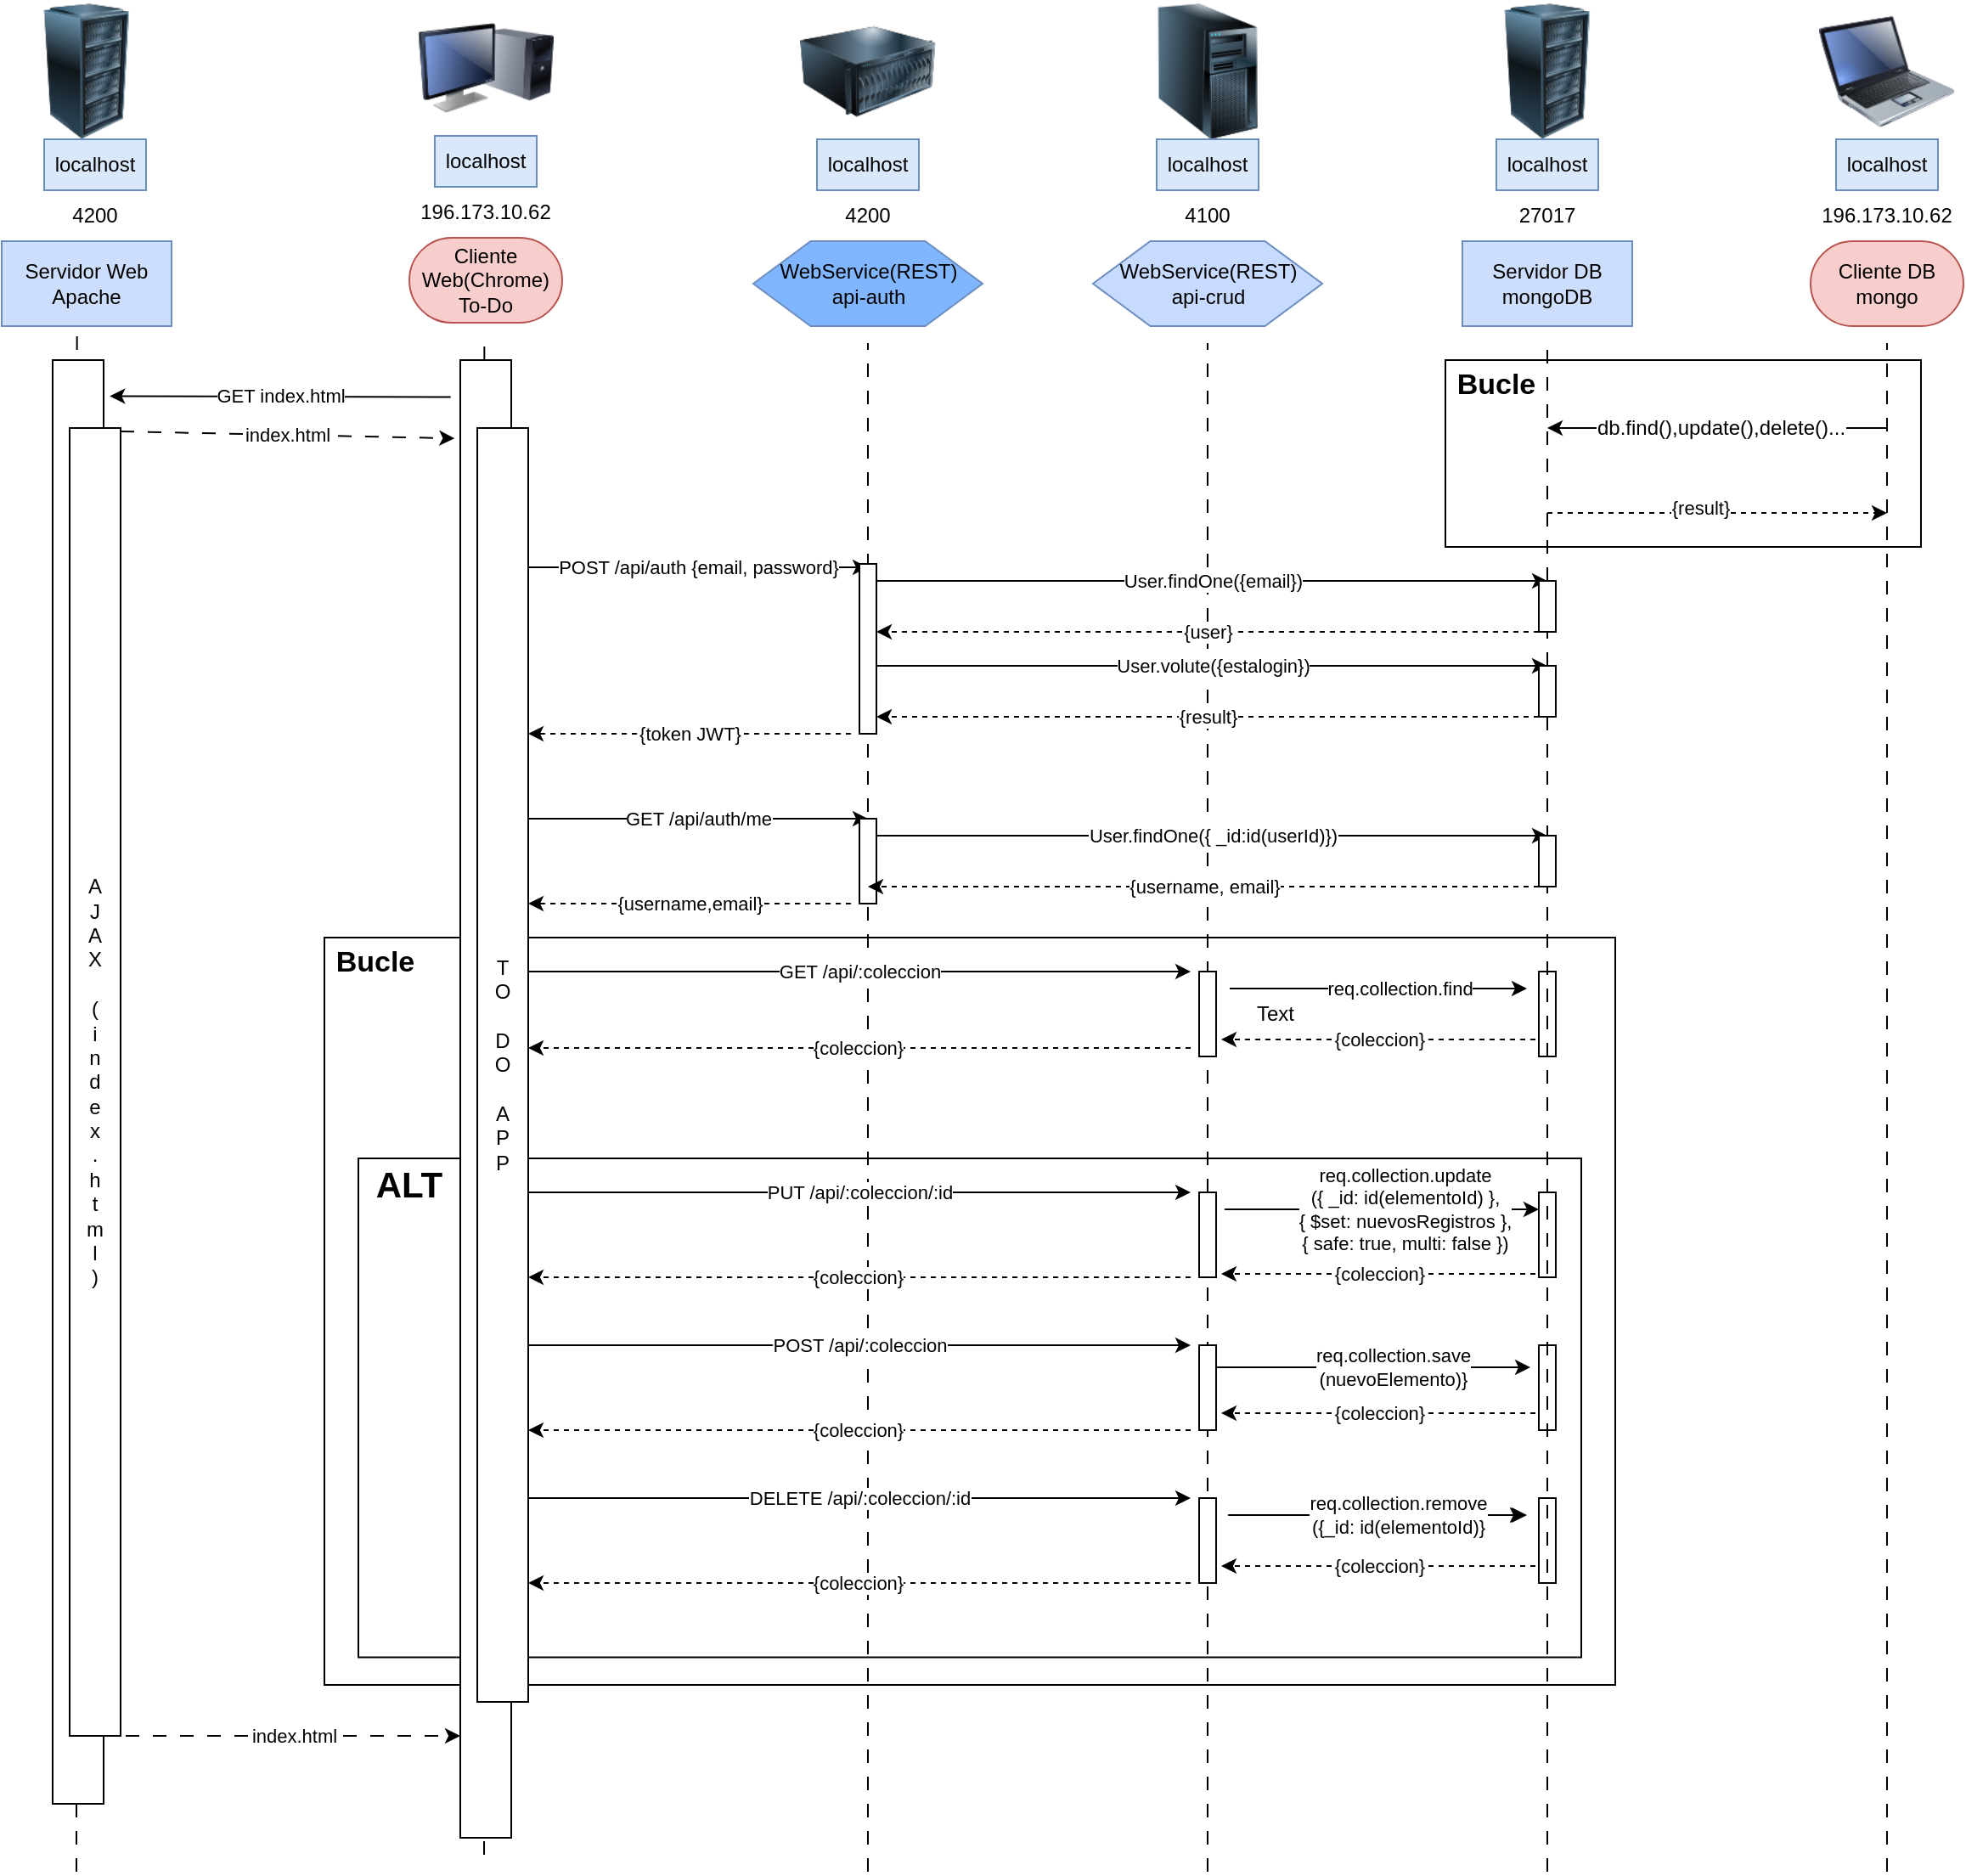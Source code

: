 <mxfile version="21.2.1" type="github">
  <diagram name="Page-1" id="2YBvvXClWsGukQMizWep">
    <mxGraphModel dx="794" dy="764" grid="1" gridSize="10" guides="1" tooltips="1" connect="1" arrows="1" fold="1" page="1" pageScale="1" pageWidth="850" pageHeight="1100" math="0" shadow="0">
      <root>
        <mxCell id="0" />
        <mxCell id="1" parent="0" />
        <mxCell id="-1iuadHRWZyVh9c8V-Xe-4" value="" style="rounded=0;whiteSpace=wrap;html=1;" vertex="1" parent="1">
          <mxGeometry x="1080" y="580" width="760" height="440" as="geometry" />
        </mxCell>
        <mxCell id="fm23jwOQfFQrGfxY7JDc-8" value="" style="rounded=0;whiteSpace=wrap;html=1;" parent="1" vertex="1">
          <mxGeometry x="1740" y="240" width="280" height="110" as="geometry" />
        </mxCell>
        <mxCell id="fm23jwOQfFQrGfxY7JDc-3" value="" style="rounded=0;whiteSpace=wrap;html=1;" parent="1" vertex="1">
          <mxGeometry x="1100" y="710" width="720" height="293.75" as="geometry" />
        </mxCell>
        <mxCell id="aEpdDMxwcWBstpWd957g-128" value="" style="endArrow=none;dashed=1;html=1;rounded=0;dashPattern=8 8;" parent="1" edge="1">
          <mxGeometry width="50" height="50" relative="1" as="geometry">
            <mxPoint x="1174" y="1120" as="sourcePoint" />
            <mxPoint x="1174.17" y="226" as="targetPoint" />
          </mxGeometry>
        </mxCell>
        <mxCell id="62vXIomuloBxCqJiaB5J-14" value="" style="endArrow=none;dashed=1;html=1;rounded=0;dashPattern=8 8;" parent="1" edge="1">
          <mxGeometry width="50" height="50" relative="1" as="geometry">
            <mxPoint x="934" y="1130" as="sourcePoint" />
            <mxPoint x="934.33" y="220" as="targetPoint" />
          </mxGeometry>
        </mxCell>
        <mxCell id="62vXIomuloBxCqJiaB5J-3" value="" style="rounded=0;whiteSpace=wrap;html=1;" parent="1" vertex="1">
          <mxGeometry x="1160" y="240" width="30" height="870" as="geometry" />
        </mxCell>
        <mxCell id="aEpdDMxwcWBstpWd957g-123" value="" style="image;html=1;image=img/lib/clip_art/computers/Monitor_Tower_128x128.png" parent="1" vertex="1">
          <mxGeometry x="1135" y="28" width="80" height="80" as="geometry" />
        </mxCell>
        <mxCell id="aEpdDMxwcWBstpWd957g-124" value="" style="image;html=1;image=img/lib/clip_art/computers/Laptop_128x128.png" parent="1" vertex="1">
          <mxGeometry x="1960" y="30" width="80" height="80" as="geometry" />
        </mxCell>
        <mxCell id="aEpdDMxwcWBstpWd957g-125" value="" style="image;html=1;image=img/lib/clip_art/computers/Server_Rack_128x128.png" parent="1" vertex="1">
          <mxGeometry x="1760" y="30" width="80" height="80" as="geometry" />
        </mxCell>
        <mxCell id="aEpdDMxwcWBstpWd957g-126" value="" style="image;html=1;image=img/lib/clip_art/computers/Server_128x128.png" parent="1" vertex="1">
          <mxGeometry x="1360" y="30" width="80" height="80" as="geometry" />
        </mxCell>
        <mxCell id="aEpdDMxwcWBstpWd957g-127" value="" style="image;html=1;image=img/lib/clip_art/computers/Server_Tower_128x128.png" parent="1" vertex="1">
          <mxGeometry x="1560" y="30" width="80" height="80" as="geometry" />
        </mxCell>
        <mxCell id="aEpdDMxwcWBstpWd957g-129" value="" style="endArrow=none;dashed=1;html=1;rounded=0;dashPattern=8 8;" parent="1" edge="1">
          <mxGeometry width="50" height="50" relative="1" as="geometry">
            <mxPoint x="1400" y="1130" as="sourcePoint" />
            <mxPoint x="1400" y="230" as="targetPoint" />
          </mxGeometry>
        </mxCell>
        <mxCell id="aEpdDMxwcWBstpWd957g-130" value="" style="endArrow=none;dashed=1;html=1;rounded=0;dashPattern=8 8;" parent="1" edge="1">
          <mxGeometry width="50" height="50" relative="1" as="geometry">
            <mxPoint x="1600" y="1130" as="sourcePoint" />
            <mxPoint x="1600" y="230" as="targetPoint" />
          </mxGeometry>
        </mxCell>
        <mxCell id="aEpdDMxwcWBstpWd957g-131" value="" style="endArrow=none;dashed=1;html=1;rounded=0;dashPattern=8 8;" parent="1" source="aEpdDMxwcWBstpWd957g-154" edge="1">
          <mxGeometry width="50" height="50" relative="1" as="geometry">
            <mxPoint x="1799.58" y="630" as="sourcePoint" />
            <mxPoint x="1800" y="230" as="targetPoint" />
          </mxGeometry>
        </mxCell>
        <mxCell id="aEpdDMxwcWBstpWd957g-132" value="" style="endArrow=none;dashed=1;html=1;rounded=0;dashPattern=8 8;" parent="1" edge="1">
          <mxGeometry width="50" height="50" relative="1" as="geometry">
            <mxPoint x="2000" y="1130" as="sourcePoint" />
            <mxPoint x="2000" y="230" as="targetPoint" />
          </mxGeometry>
        </mxCell>
        <mxCell id="aEpdDMxwcWBstpWd957g-133" value="localhost" style="text;html=1;strokeColor=#6c8ebf;fillColor=#dae8fc;align=center;verticalAlign=middle;whiteSpace=wrap;rounded=0;" parent="1" vertex="1">
          <mxGeometry x="1145" y="108" width="60" height="30" as="geometry" />
        </mxCell>
        <mxCell id="aEpdDMxwcWBstpWd957g-134" value="localhost" style="text;html=1;strokeColor=#6c8ebf;fillColor=#dae8fc;align=center;verticalAlign=middle;whiteSpace=wrap;rounded=0;" parent="1" vertex="1">
          <mxGeometry x="1370" y="110" width="60" height="30" as="geometry" />
        </mxCell>
        <mxCell id="aEpdDMxwcWBstpWd957g-135" value="localhost" style="text;html=1;strokeColor=#6c8ebf;fillColor=#dae8fc;align=center;verticalAlign=middle;whiteSpace=wrap;rounded=0;" parent="1" vertex="1">
          <mxGeometry x="1570" y="110" width="60" height="30" as="geometry" />
        </mxCell>
        <mxCell id="aEpdDMxwcWBstpWd957g-136" value="localhost" style="text;html=1;strokeColor=#6c8ebf;fillColor=#dae8fc;align=center;verticalAlign=middle;whiteSpace=wrap;rounded=0;" parent="1" vertex="1">
          <mxGeometry x="1770" y="110" width="60" height="30" as="geometry" />
        </mxCell>
        <mxCell id="aEpdDMxwcWBstpWd957g-137" value="localhost" style="text;html=1;strokeColor=#6c8ebf;fillColor=#dae8fc;align=center;verticalAlign=middle;whiteSpace=wrap;rounded=0;" parent="1" vertex="1">
          <mxGeometry x="1970" y="110" width="60" height="30" as="geometry" />
        </mxCell>
        <mxCell id="aEpdDMxwcWBstpWd957g-138" value="4200" style="text;html=1;strokeColor=none;fillColor=none;align=center;verticalAlign=middle;whiteSpace=wrap;rounded=0;" parent="1" vertex="1">
          <mxGeometry x="1355" y="140" width="90" height="30" as="geometry" />
        </mxCell>
        <mxCell id="aEpdDMxwcWBstpWd957g-139" value="4100" style="text;html=1;strokeColor=none;fillColor=none;align=center;verticalAlign=middle;whiteSpace=wrap;rounded=0;" parent="1" vertex="1">
          <mxGeometry x="1555" y="140" width="90" height="30" as="geometry" />
        </mxCell>
        <mxCell id="aEpdDMxwcWBstpWd957g-140" value="27017" style="text;html=1;strokeColor=none;fillColor=none;align=center;verticalAlign=middle;whiteSpace=wrap;rounded=0;" parent="1" vertex="1">
          <mxGeometry x="1755" y="140" width="90" height="30" as="geometry" />
        </mxCell>
        <mxCell id="aEpdDMxwcWBstpWd957g-141" value="196.173.10.62" style="text;html=1;strokeColor=none;fillColor=none;align=center;verticalAlign=middle;whiteSpace=wrap;rounded=0;" parent="1" vertex="1">
          <mxGeometry x="1955" y="140" width="90" height="30" as="geometry" />
        </mxCell>
        <mxCell id="aEpdDMxwcWBstpWd957g-142" value="Cliente DB&lt;br&gt;mongo" style="html=1;dashed=0;whiteSpace=wrap;shape=mxgraph.dfd.start;fillColor=#f8cecc;strokeColor=#b85450;" parent="1" vertex="1">
          <mxGeometry x="1955" y="170" width="90" height="50" as="geometry" />
        </mxCell>
        <mxCell id="aEpdDMxwcWBstpWd957g-143" value="WebService(REST)&lt;br&gt;api-crud" style="shape=hexagon;perimeter=hexagonPerimeter2;whiteSpace=wrap;html=1;size=0.25;fillColor=#C7DAFF;strokeColor=#6c8ebf;" parent="1" vertex="1">
          <mxGeometry x="1532.5" y="170" width="135" height="50" as="geometry" />
        </mxCell>
        <mxCell id="aEpdDMxwcWBstpWd957g-144" value="Servidor DB&lt;br&gt;mongoDB" style="html=1;dashed=0;whiteSpace=wrap;fillColor=#CCDEFC;strokeColor=#6c8ebf;" parent="1" vertex="1">
          <mxGeometry x="1750" y="170" width="100" height="50" as="geometry" />
        </mxCell>
        <mxCell id="aEpdDMxwcWBstpWd957g-145" value="WebService(REST)&lt;br&gt;api-auth" style="shape=hexagon;perimeter=hexagonPerimeter2;whiteSpace=wrap;html=1;size=0.25;fillColor=#80b5ff;strokeColor=#6c8ebf;" parent="1" vertex="1">
          <mxGeometry x="1332.5" y="170" width="135" height="50" as="geometry" />
        </mxCell>
        <mxCell id="aEpdDMxwcWBstpWd957g-146" value="" style="endArrow=classic;html=1;rounded=0;" parent="1" edge="1">
          <mxGeometry width="50" height="50" relative="1" as="geometry">
            <mxPoint x="2000" y="280" as="sourcePoint" />
            <mxPoint x="1800" y="280" as="targetPoint" />
            <Array as="points">
              <mxPoint x="1940" y="280" />
            </Array>
          </mxGeometry>
        </mxCell>
        <mxCell id="aEpdDMxwcWBstpWd957g-147" value="&lt;font style=&quot;font-size: 12px;&quot;&gt;db.find(),update(),delete()...&lt;/font&gt;" style="edgeLabel;html=1;align=center;verticalAlign=middle;resizable=0;points=[];" parent="aEpdDMxwcWBstpWd957g-146" vertex="1" connectable="0">
          <mxGeometry x="-0.015" y="-3" relative="1" as="geometry">
            <mxPoint y="3" as="offset" />
          </mxGeometry>
        </mxCell>
        <mxCell id="aEpdDMxwcWBstpWd957g-148" value="" style="endArrow=classic;html=1;rounded=0;dashed=1;" parent="1" edge="1">
          <mxGeometry width="50" height="50" relative="1" as="geometry">
            <mxPoint x="1800" y="330" as="sourcePoint" />
            <mxPoint x="2000" y="330" as="targetPoint" />
            <Array as="points">
              <mxPoint x="1910" y="330" />
            </Array>
          </mxGeometry>
        </mxCell>
        <mxCell id="aEpdDMxwcWBstpWd957g-149" value="{result}" style="edgeLabel;html=1;align=center;verticalAlign=middle;resizable=0;points=[];" parent="aEpdDMxwcWBstpWd957g-148" vertex="1" connectable="0">
          <mxGeometry x="-0.102" y="3" relative="1" as="geometry">
            <mxPoint as="offset" />
          </mxGeometry>
        </mxCell>
        <mxCell id="aEpdDMxwcWBstpWd957g-150" value="POST /api/auth {email, password}" style="endArrow=classic;html=1;rounded=0;" parent="1" edge="1">
          <mxGeometry width="50" height="50" relative="1" as="geometry">
            <mxPoint x="1200" y="362" as="sourcePoint" />
            <mxPoint x="1400" y="362" as="targetPoint" />
            <Array as="points">
              <mxPoint x="1300" y="362" />
            </Array>
            <mxPoint as="offset" />
          </mxGeometry>
        </mxCell>
        <mxCell id="aEpdDMxwcWBstpWd957g-151" value="" style="rounded=0;whiteSpace=wrap;html=1;" parent="1" vertex="1">
          <mxGeometry x="1395" y="360" width="10" height="100" as="geometry" />
        </mxCell>
        <mxCell id="aEpdDMxwcWBstpWd957g-152" value="User.findOne({email})" style="endArrow=classic;html=1;rounded=0;" parent="1" edge="1">
          <mxGeometry width="50" height="50" relative="1" as="geometry">
            <mxPoint x="1405" y="370" as="sourcePoint" />
            <mxPoint x="1800" y="370" as="targetPoint" />
            <Array as="points">
              <mxPoint x="1505" y="370" />
            </Array>
            <mxPoint as="offset" />
          </mxGeometry>
        </mxCell>
        <mxCell id="aEpdDMxwcWBstpWd957g-153" value="" style="endArrow=none;dashed=1;html=1;rounded=0;dashPattern=8 8;" parent="1" target="aEpdDMxwcWBstpWd957g-154" edge="1" source="-1iuadHRWZyVh9c8V-Xe-2">
          <mxGeometry width="50" height="50" relative="1" as="geometry">
            <mxPoint x="1800" y="1130" as="sourcePoint" />
            <mxPoint x="1800" y="300" as="targetPoint" />
          </mxGeometry>
        </mxCell>
        <mxCell id="aEpdDMxwcWBstpWd957g-154" value="" style="rounded=0;whiteSpace=wrap;html=1;" parent="1" vertex="1">
          <mxGeometry x="1795" y="370" width="10" height="30" as="geometry" />
        </mxCell>
        <mxCell id="aEpdDMxwcWBstpWd957g-155" value="{user}" style="endArrow=classic;html=1;rounded=0;dashed=1;" parent="1" edge="1">
          <mxGeometry width="50" height="50" relative="1" as="geometry">
            <mxPoint x="1795" y="400" as="sourcePoint" />
            <mxPoint x="1405" y="400" as="targetPoint" />
          </mxGeometry>
        </mxCell>
        <mxCell id="aEpdDMxwcWBstpWd957g-156" value="{token JWT}" style="endArrow=classic;html=1;rounded=0;dashed=1;" parent="1" edge="1">
          <mxGeometry width="50" height="50" relative="1" as="geometry">
            <mxPoint x="1390" y="460" as="sourcePoint" />
            <mxPoint x="1200" y="460" as="targetPoint" />
          </mxGeometry>
        </mxCell>
        <mxCell id="aEpdDMxwcWBstpWd957g-182" value="GET /api/auth/me" style="endArrow=classic;html=1;rounded=0;" parent="1" edge="1">
          <mxGeometry width="50" height="50" relative="1" as="geometry">
            <mxPoint x="1200" y="510" as="sourcePoint" />
            <mxPoint x="1400" y="510" as="targetPoint" />
            <Array as="points">
              <mxPoint x="1300" y="510" />
            </Array>
            <mxPoint as="offset" />
          </mxGeometry>
        </mxCell>
        <mxCell id="aEpdDMxwcWBstpWd957g-183" value="" style="rounded=0;whiteSpace=wrap;html=1;" parent="1" vertex="1">
          <mxGeometry x="1395" y="510" width="10" height="50" as="geometry" />
        </mxCell>
        <mxCell id="aEpdDMxwcWBstpWd957g-184" value="User.findOne({ _id:id(userId)})" style="endArrow=classic;html=1;rounded=0;" parent="1" edge="1">
          <mxGeometry x="-0.001" width="50" height="50" relative="1" as="geometry">
            <mxPoint x="1405" y="520" as="sourcePoint" />
            <mxPoint x="1800" y="520" as="targetPoint" />
            <Array as="points">
              <mxPoint x="1505" y="520" />
            </Array>
            <mxPoint as="offset" />
          </mxGeometry>
        </mxCell>
        <mxCell id="aEpdDMxwcWBstpWd957g-186" value="{username, email}" style="endArrow=classic;html=1;rounded=0;exitX=0;exitY=1;exitDx=0;exitDy=0;dashed=1;" parent="1" edge="1">
          <mxGeometry width="50" height="50" relative="1" as="geometry">
            <mxPoint x="1795" y="550" as="sourcePoint" />
            <mxPoint x="1400" y="550" as="targetPoint" />
          </mxGeometry>
        </mxCell>
        <mxCell id="aEpdDMxwcWBstpWd957g-187" value="{username,email}" style="endArrow=classic;html=1;rounded=0;dashed=1;" parent="1" edge="1">
          <mxGeometry width="50" height="50" relative="1" as="geometry">
            <mxPoint x="1390" y="560" as="sourcePoint" />
            <mxPoint x="1200" y="560" as="targetPoint" />
          </mxGeometry>
        </mxCell>
        <mxCell id="aEpdDMxwcWBstpWd957g-206" value="Cliente Web(Chrome)&lt;br&gt;To-Do" style="html=1;dashed=0;whiteSpace=wrap;shape=mxgraph.dfd.start;fillColor=#f8cecc;strokeColor=#b85450;" parent="1" vertex="1">
          <mxGeometry x="1130" y="168" width="90" height="50" as="geometry" />
        </mxCell>
        <mxCell id="aEpdDMxwcWBstpWd957g-208" value="" style="endArrow=none;dashed=1;html=1;rounded=0;dashPattern=8 8;" parent="1" source="aEpdDMxwcWBstpWd957g-215" edge="1">
          <mxGeometry width="50" height="50" relative="1" as="geometry">
            <mxPoint x="1600" y="1080" as="sourcePoint" />
            <mxPoint x="1600" y="610" as="targetPoint" />
          </mxGeometry>
        </mxCell>
        <mxCell id="aEpdDMxwcWBstpWd957g-214" value="GET /api/:coleccion" style="endArrow=classic;html=1;rounded=0;" parent="1" edge="1">
          <mxGeometry width="50" height="50" relative="1" as="geometry">
            <mxPoint x="1200" y="600" as="sourcePoint" />
            <mxPoint x="1590" y="600" as="targetPoint" />
            <Array as="points">
              <mxPoint x="1300" y="600" />
            </Array>
            <mxPoint as="offset" />
          </mxGeometry>
        </mxCell>
        <mxCell id="aEpdDMxwcWBstpWd957g-216" value="req.collection.find" style="endArrow=classic;html=1;rounded=0;" parent="1" edge="1">
          <mxGeometry x="0.138" width="50" height="50" relative="1" as="geometry">
            <mxPoint x="1613" y="610" as="sourcePoint" />
            <mxPoint x="1788" y="610" as="targetPoint" />
            <Array as="points" />
            <mxPoint as="offset" />
          </mxGeometry>
        </mxCell>
        <mxCell id="aEpdDMxwcWBstpWd957g-218" value="{coleccion}" style="endArrow=classic;html=1;rounded=0;dashed=1;" parent="1" edge="1">
          <mxGeometry width="50" height="50" relative="1" as="geometry">
            <mxPoint x="1793" y="640" as="sourcePoint" />
            <mxPoint x="1608" y="640" as="targetPoint" />
            <Array as="points">
              <mxPoint x="1658" y="640" />
            </Array>
          </mxGeometry>
        </mxCell>
        <mxCell id="aEpdDMxwcWBstpWd957g-219" value="{coleccion}" style="endArrow=classic;html=1;rounded=0;dashed=1;" parent="1" edge="1">
          <mxGeometry x="0.004" width="50" height="50" relative="1" as="geometry">
            <mxPoint x="1590" y="645" as="sourcePoint" />
            <mxPoint x="1200" y="645" as="targetPoint" />
            <mxPoint as="offset" />
          </mxGeometry>
        </mxCell>
        <mxCell id="aEpdDMxwcWBstpWd957g-220" value="" style="rounded=0;whiteSpace=wrap;html=1;" parent="1" vertex="1">
          <mxGeometry x="1795" y="600" width="10" height="50" as="geometry" />
        </mxCell>
        <mxCell id="aEpdDMxwcWBstpWd957g-232" value="POST /api/:coleccion" style="endArrow=classic;html=1;rounded=0;" parent="1" edge="1">
          <mxGeometry width="50" height="50" relative="1" as="geometry">
            <mxPoint x="1200" y="820" as="sourcePoint" />
            <mxPoint x="1590" y="820" as="targetPoint" />
            <Array as="points">
              <mxPoint x="1300" y="820" />
            </Array>
            <mxPoint as="offset" />
          </mxGeometry>
        </mxCell>
        <mxCell id="aEpdDMxwcWBstpWd957g-234" value="req.collection.save&lt;br&gt;(nuevoElemento)}" style="endArrow=classic;html=1;rounded=0;" parent="1" edge="1">
          <mxGeometry x="0.143" width="50" height="50" relative="1" as="geometry">
            <mxPoint x="1600" y="833" as="sourcePoint" />
            <mxPoint x="1790" y="833" as="targetPoint" />
            <Array as="points" />
            <mxPoint as="offset" />
          </mxGeometry>
        </mxCell>
        <mxCell id="aEpdDMxwcWBstpWd957g-236" value="{coleccion}" style="endArrow=classic;html=1;rounded=0;dashed=1;" parent="1" edge="1">
          <mxGeometry width="50" height="50" relative="1" as="geometry">
            <mxPoint x="1793" y="860" as="sourcePoint" />
            <mxPoint x="1608" y="860" as="targetPoint" />
            <Array as="points">
              <mxPoint x="1658" y="860" />
            </Array>
          </mxGeometry>
        </mxCell>
        <mxCell id="aEpdDMxwcWBstpWd957g-237" value="{coleccion}" style="endArrow=classic;html=1;rounded=0;dashed=1;" parent="1" edge="1">
          <mxGeometry x="0.004" width="50" height="50" relative="1" as="geometry">
            <mxPoint x="1590" y="870" as="sourcePoint" />
            <mxPoint x="1200" y="870" as="targetPoint" />
            <mxPoint as="offset" />
          </mxGeometry>
        </mxCell>
        <mxCell id="aEpdDMxwcWBstpWd957g-238" value="" style="rounded=0;whiteSpace=wrap;html=1;" parent="1" vertex="1">
          <mxGeometry x="1795" y="820" width="10" height="50" as="geometry" />
        </mxCell>
        <mxCell id="aEpdDMxwcWBstpWd957g-241" value="PUT /api/:coleccion/:id" style="endArrow=classic;html=1;rounded=0;" parent="1" edge="1">
          <mxGeometry width="50" height="50" relative="1" as="geometry">
            <mxPoint x="1200" y="730" as="sourcePoint" />
            <mxPoint x="1590" y="730" as="targetPoint" />
            <Array as="points">
              <mxPoint x="1300" y="730" />
            </Array>
            <mxPoint as="offset" />
          </mxGeometry>
        </mxCell>
        <mxCell id="aEpdDMxwcWBstpWd957g-243" value="req.collection.update&lt;br&gt;({ _id: id(elementoId) },&lt;br&gt;{ $set: nuevosRegistros },&lt;br&gt;{ safe: true, multi: false })" style="endArrow=classic;html=1;rounded=0;" parent="1" edge="1">
          <mxGeometry x="0.138" width="50" height="50" relative="1" as="geometry">
            <mxPoint x="1610" y="740" as="sourcePoint" />
            <mxPoint x="1795" y="740" as="targetPoint" />
            <Array as="points" />
            <mxPoint as="offset" />
          </mxGeometry>
        </mxCell>
        <mxCell id="aEpdDMxwcWBstpWd957g-245" value="{coleccion}" style="endArrow=classic;html=1;rounded=0;dashed=1;" parent="1" edge="1">
          <mxGeometry width="50" height="50" relative="1" as="geometry">
            <mxPoint x="1793" y="778" as="sourcePoint" />
            <mxPoint x="1608" y="778" as="targetPoint" />
            <Array as="points">
              <mxPoint x="1658" y="778" />
            </Array>
          </mxGeometry>
        </mxCell>
        <mxCell id="aEpdDMxwcWBstpWd957g-246" value="{coleccion}" style="endArrow=classic;html=1;rounded=0;dashed=1;" parent="1" edge="1">
          <mxGeometry x="0.004" width="50" height="50" relative="1" as="geometry">
            <mxPoint x="1590" y="780" as="sourcePoint" />
            <mxPoint x="1200" y="780" as="targetPoint" />
            <mxPoint as="offset" />
          </mxGeometry>
        </mxCell>
        <mxCell id="aEpdDMxwcWBstpWd957g-247" value="" style="rounded=0;whiteSpace=wrap;html=1;" parent="1" vertex="1">
          <mxGeometry x="1795" y="730" width="10" height="50" as="geometry" />
        </mxCell>
        <mxCell id="aEpdDMxwcWBstpWd957g-250" value="DELETE /api/:coleccion/:id" style="endArrow=classic;html=1;rounded=0;" parent="1" edge="1">
          <mxGeometry width="50" height="50" relative="1" as="geometry">
            <mxPoint x="1200" y="910" as="sourcePoint" />
            <mxPoint x="1590" y="910" as="targetPoint" />
            <Array as="points">
              <mxPoint x="1300" y="910" />
            </Array>
            <mxPoint as="offset" />
          </mxGeometry>
        </mxCell>
        <mxCell id="aEpdDMxwcWBstpWd957g-252" value="" style="endArrow=classic;html=1;rounded=0;" parent="1" edge="1">
          <mxGeometry x="0.138" width="50" height="50" relative="1" as="geometry">
            <mxPoint x="1613" y="920" as="sourcePoint" />
            <mxPoint x="1788" y="920" as="targetPoint" />
            <Array as="points" />
            <mxPoint as="offset" />
          </mxGeometry>
        </mxCell>
        <mxCell id="aEpdDMxwcWBstpWd957g-254" value="{coleccion}" style="endArrow=classic;html=1;rounded=0;dashed=1;" parent="1" edge="1">
          <mxGeometry width="50" height="50" relative="1" as="geometry">
            <mxPoint x="1793" y="950" as="sourcePoint" />
            <mxPoint x="1608" y="950" as="targetPoint" />
            <Array as="points">
              <mxPoint x="1658" y="950" />
            </Array>
          </mxGeometry>
        </mxCell>
        <mxCell id="aEpdDMxwcWBstpWd957g-255" value="{coleccion}" style="endArrow=classic;html=1;rounded=0;dashed=1;" parent="1" edge="1">
          <mxGeometry x="0.004" width="50" height="50" relative="1" as="geometry">
            <mxPoint x="1590" y="960" as="sourcePoint" />
            <mxPoint x="1200" y="960" as="targetPoint" />
            <mxPoint as="offset" />
          </mxGeometry>
        </mxCell>
        <mxCell id="aEpdDMxwcWBstpWd957g-262" value="req.collection.remove&lt;br&gt;({_id: id(elementoId)}" style="endArrow=classic;html=1;rounded=0;" parent="1" edge="1">
          <mxGeometry x="0.138" width="50" height="50" relative="1" as="geometry">
            <mxPoint x="1612" y="920" as="sourcePoint" />
            <mxPoint x="1787" y="920" as="targetPoint" />
            <Array as="points" />
            <mxPoint as="offset" />
          </mxGeometry>
        </mxCell>
        <mxCell id="4aW3IT7pKJEvLSi-ebUL-1" value="196.173.10.62" style="text;html=1;strokeColor=none;fillColor=none;align=center;verticalAlign=middle;whiteSpace=wrap;rounded=0;" parent="1" vertex="1">
          <mxGeometry x="1130" y="138" width="90" height="30" as="geometry" />
        </mxCell>
        <mxCell id="4aW3IT7pKJEvLSi-ebUL-4" value="{result}" style="endArrow=classic;html=1;rounded=0;dashed=1;" parent="1" edge="1">
          <mxGeometry width="50" height="50" relative="1" as="geometry">
            <mxPoint x="1795" y="450" as="sourcePoint" />
            <mxPoint x="1405" y="450" as="targetPoint" />
          </mxGeometry>
        </mxCell>
        <mxCell id="4aW3IT7pKJEvLSi-ebUL-5" value="User.volute({estalogin})" style="endArrow=classic;html=1;rounded=0;" parent="1" edge="1">
          <mxGeometry width="50" height="50" relative="1" as="geometry">
            <mxPoint x="1405" y="420" as="sourcePoint" />
            <mxPoint x="1800" y="420" as="targetPoint" />
            <Array as="points">
              <mxPoint x="1505" y="420" />
            </Array>
            <mxPoint as="offset" />
          </mxGeometry>
        </mxCell>
        <mxCell id="4aW3IT7pKJEvLSi-ebUL-9" value="" style="rounded=0;whiteSpace=wrap;html=1;" parent="1" vertex="1">
          <mxGeometry x="1795" y="910" width="10" height="50" as="geometry" />
        </mxCell>
        <mxCell id="aEpdDMxwcWBstpWd957g-215" value="" style="rounded=0;whiteSpace=wrap;html=1;" parent="1" vertex="1">
          <mxGeometry x="1595" y="600" width="10" height="50" as="geometry" />
        </mxCell>
        <mxCell id="aEpdDMxwcWBstpWd957g-242" value="" style="rounded=0;whiteSpace=wrap;html=1;" parent="1" vertex="1">
          <mxGeometry x="1595" y="730" width="10" height="50" as="geometry" />
        </mxCell>
        <mxCell id="aEpdDMxwcWBstpWd957g-251" value="" style="rounded=0;whiteSpace=wrap;html=1;" parent="1" vertex="1">
          <mxGeometry x="1595" y="910" width="10" height="50" as="geometry" />
        </mxCell>
        <mxCell id="aEpdDMxwcWBstpWd957g-233" value="" style="rounded=0;whiteSpace=wrap;html=1;" parent="1" vertex="1">
          <mxGeometry x="1595" y="820" width="10" height="50" as="geometry" />
        </mxCell>
        <mxCell id="62vXIomuloBxCqJiaB5J-2" value="T&lt;br&gt;O&lt;br&gt;&lt;br&gt;D&lt;br&gt;O&lt;br&gt;&lt;br&gt;A&lt;br&gt;P&lt;br&gt;P" style="rounded=0;whiteSpace=wrap;html=1;" parent="1" vertex="1">
          <mxGeometry x="1170" y="280" width="30" height="750" as="geometry" />
        </mxCell>
        <mxCell id="62vXIomuloBxCqJiaB5J-5" value="" style="image;html=1;image=img/lib/clip_art/computers/Server_Rack_128x128.png" parent="1" vertex="1">
          <mxGeometry x="900" y="30" width="80" height="80" as="geometry" />
        </mxCell>
        <mxCell id="62vXIomuloBxCqJiaB5J-8" value="4200" style="text;html=1;strokeColor=none;fillColor=none;align=center;verticalAlign=middle;whiteSpace=wrap;rounded=0;" parent="1" vertex="1">
          <mxGeometry x="915" y="140" width="60" height="30" as="geometry" />
        </mxCell>
        <mxCell id="62vXIomuloBxCqJiaB5J-11" value="Servidor Web&lt;br&gt;Apache" style="html=1;dashed=0;whiteSpace=wrap;fillColor=#CCDEFC;strokeColor=#6c8ebf;" parent="1" vertex="1">
          <mxGeometry x="890" y="170" width="100" height="50" as="geometry" />
        </mxCell>
        <mxCell id="62vXIomuloBxCqJiaB5J-12" value="" style="rounded=0;whiteSpace=wrap;html=1;" parent="1" vertex="1">
          <mxGeometry x="920" y="240" width="30" height="850" as="geometry" />
        </mxCell>
        <mxCell id="62vXIomuloBxCqJiaB5J-13" value="A&lt;br&gt;J&lt;br&gt;A&lt;br&gt;X&lt;br&gt;&lt;br&gt;(&lt;br&gt;i&lt;br&gt;n&lt;br&gt;d&lt;br&gt;e&lt;br&gt;x&lt;br&gt;.&lt;br&gt;h&lt;br&gt;t&lt;br&gt;m&lt;br&gt;l&lt;br&gt;)" style="rounded=0;whiteSpace=wrap;html=1;" parent="1" vertex="1">
          <mxGeometry x="930" y="280" width="30" height="770" as="geometry" />
        </mxCell>
        <mxCell id="62vXIomuloBxCqJiaB5J-15" value="GET index.html" style="endArrow=classic;html=1;rounded=0;exitX=-0.188;exitY=0.025;exitDx=0;exitDy=0;exitPerimeter=0;entryX=1.121;entryY=0.025;entryDx=0;entryDy=0;entryPerimeter=0;" parent="1" source="62vXIomuloBxCqJiaB5J-3" target="62vXIomuloBxCqJiaB5J-12" edge="1">
          <mxGeometry width="50" height="50" relative="1" as="geometry">
            <mxPoint x="950" y="260" as="sourcePoint" />
            <mxPoint x="1010" y="250" as="targetPoint" />
          </mxGeometry>
        </mxCell>
        <mxCell id="62vXIomuloBxCqJiaB5J-16" value="index.html" style="endArrow=classic;html=1;rounded=0;entryX=-0.111;entryY=0.053;entryDx=0;entryDy=0;entryPerimeter=0;dashed=1;dashPattern=8 8;" parent="1" target="62vXIomuloBxCqJiaB5J-3" edge="1">
          <mxGeometry width="50" height="50" relative="1" as="geometry">
            <mxPoint x="960" y="282" as="sourcePoint" />
            <mxPoint x="960" y="280" as="targetPoint" />
          </mxGeometry>
        </mxCell>
        <mxCell id="62vXIomuloBxCqJiaB5J-18" value="index.html" style="endArrow=classic;html=1;rounded=0;entryX=-0.111;entryY=0.053;entryDx=0;entryDy=0;entryPerimeter=0;dashed=1;dashPattern=8 8;" parent="1" edge="1">
          <mxGeometry width="50" height="50" relative="1" as="geometry">
            <mxPoint x="963" y="1050" as="sourcePoint" />
            <mxPoint x="1160" y="1050" as="targetPoint" />
          </mxGeometry>
        </mxCell>
        <mxCell id="fm23jwOQfFQrGfxY7JDc-1" value="localhost" style="text;html=1;strokeColor=#6c8ebf;fillColor=#dae8fc;align=center;verticalAlign=middle;whiteSpace=wrap;rounded=0;" parent="1" vertex="1">
          <mxGeometry x="915" y="110" width="60" height="30" as="geometry" />
        </mxCell>
        <mxCell id="fm23jwOQfFQrGfxY7JDc-4" value="Text" style="text;html=1;strokeColor=none;fillColor=none;align=center;verticalAlign=middle;whiteSpace=wrap;rounded=0;" parent="1" vertex="1">
          <mxGeometry x="1610" y="610" width="60" height="30" as="geometry" />
        </mxCell>
        <mxCell id="fm23jwOQfFQrGfxY7JDc-9" value="&lt;b&gt;&lt;font style=&quot;font-size: 17px;&quot;&gt;Bucle&lt;/font&gt;&lt;/b&gt;" style="text;html=1;strokeColor=none;fillColor=none;align=center;verticalAlign=middle;whiteSpace=wrap;rounded=0;" parent="1" vertex="1">
          <mxGeometry x="1740" y="240" width="60" height="30" as="geometry" />
        </mxCell>
        <mxCell id="fm23jwOQfFQrGfxY7JDc-11" value="&lt;b&gt;&lt;font style=&quot;font-size: 21px;&quot;&gt;ALT&lt;/font&gt;&lt;/b&gt;" style="text;html=1;strokeColor=none;fillColor=none;align=center;verticalAlign=middle;whiteSpace=wrap;rounded=0;" parent="1" vertex="1">
          <mxGeometry x="1100" y="710" width="60" height="30" as="geometry" />
        </mxCell>
        <mxCell id="-1iuadHRWZyVh9c8V-Xe-3" value="" style="endArrow=none;dashed=1;html=1;rounded=0;dashPattern=8 8;" edge="1" parent="1" target="-1iuadHRWZyVh9c8V-Xe-2">
          <mxGeometry width="50" height="50" relative="1" as="geometry">
            <mxPoint x="1800" y="1130" as="sourcePoint" />
            <mxPoint x="1800" y="410" as="targetPoint" />
          </mxGeometry>
        </mxCell>
        <mxCell id="-1iuadHRWZyVh9c8V-Xe-2" value="" style="rounded=0;whiteSpace=wrap;html=1;" vertex="1" parent="1">
          <mxGeometry x="1795" y="420" width="10" height="30" as="geometry" />
        </mxCell>
        <mxCell id="aEpdDMxwcWBstpWd957g-185" value="" style="rounded=0;whiteSpace=wrap;html=1;" parent="1" vertex="1">
          <mxGeometry x="1795" y="520" width="10" height="30" as="geometry" />
        </mxCell>
        <mxCell id="-1iuadHRWZyVh9c8V-Xe-5" value="&lt;b&gt;&lt;font style=&quot;font-size: 17px;&quot;&gt;Bucle&lt;/font&gt;&lt;/b&gt;" style="text;html=1;strokeColor=none;fillColor=none;align=center;verticalAlign=middle;whiteSpace=wrap;rounded=0;" vertex="1" parent="1">
          <mxGeometry x="1080" y="580" width="60" height="30" as="geometry" />
        </mxCell>
      </root>
    </mxGraphModel>
  </diagram>
</mxfile>
